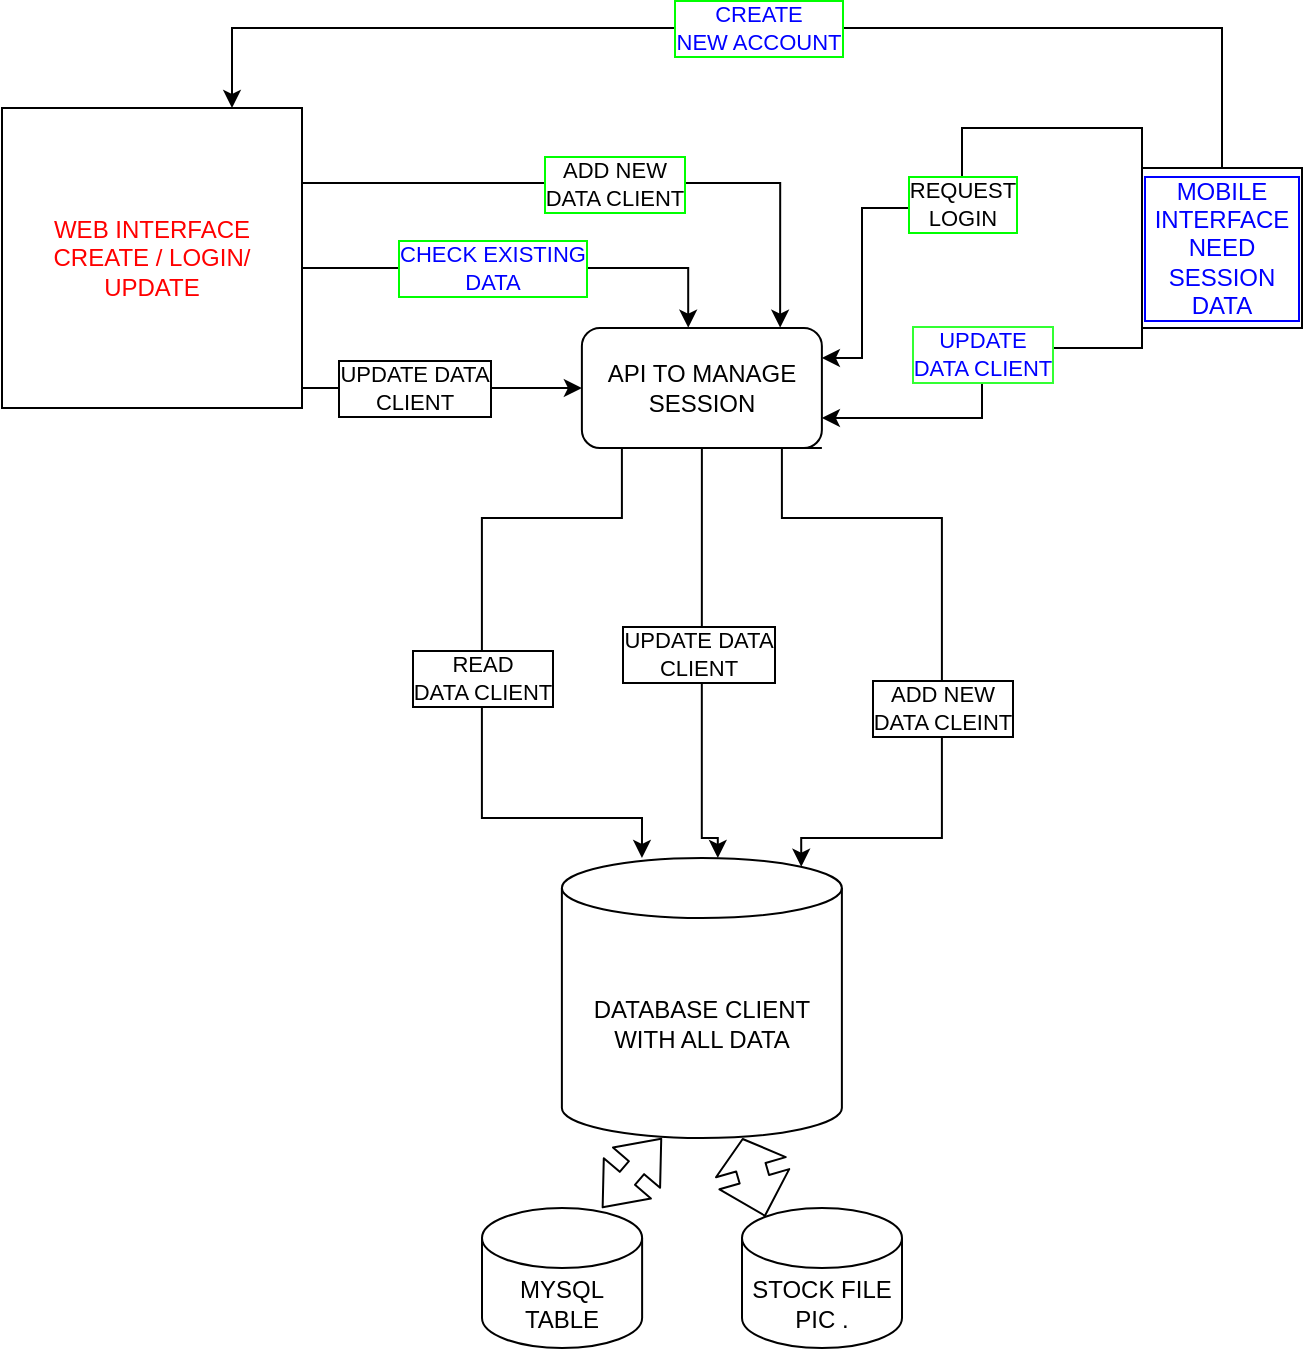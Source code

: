 <mxfile version="13.8.0" type="github">
  <diagram id="LLccdBZk7BdYrUDzEnhi" name="Page-1">
    <mxGraphModel dx="1021" dy="509" grid="1" gridSize="10" guides="1" tooltips="1" connect="1" arrows="1" fold="1" page="1" pageScale="1" pageWidth="827" pageHeight="1169" math="0" shadow="0">
      <root>
        <mxCell id="0" />
        <mxCell id="1" parent="0" />
        <mxCell id="4w87GvMKzj5ySYHpvk-L-5" value="&lt;div&gt;DATABASE CLIENT &lt;br&gt;&lt;/div&gt;WITH ALL DATA" style="shape=cylinder3;whiteSpace=wrap;html=1;boundedLbl=1;backgroundOutline=1;size=15;" vertex="1" parent="1">
          <mxGeometry x="309.94" y="435" width="140" height="140" as="geometry" />
        </mxCell>
        <mxCell id="4w87GvMKzj5ySYHpvk-L-16" value="&lt;div&gt;REQUEST &lt;br&gt;&lt;/div&gt;&lt;div&gt;LOGIN&lt;br&gt;&lt;/div&gt;" style="edgeStyle=orthogonalEdgeStyle;rounded=0;orthogonalLoop=1;jettySize=auto;html=1;exitX=0;exitY=0;exitDx=0;exitDy=0;labelBorderColor=#00FF00;entryX=1;entryY=0.25;entryDx=0;entryDy=0;" edge="1" parent="1" source="4w87GvMKzj5ySYHpvk-L-6" target="4w87GvMKzj5ySYHpvk-L-7">
          <mxGeometry relative="1" as="geometry">
            <mxPoint x="460" y="120" as="targetPoint" />
            <Array as="points">
              <mxPoint x="600" y="70" />
              <mxPoint x="510" y="70" />
              <mxPoint x="510" y="110" />
              <mxPoint x="460" y="110" />
              <mxPoint x="460" y="185" />
            </Array>
          </mxGeometry>
        </mxCell>
        <mxCell id="4w87GvMKzj5ySYHpvk-L-17" value="&lt;div&gt;CREATE&lt;/div&gt;&lt;div&gt;NEW ACCOUNT&lt;/div&gt;" style="edgeStyle=orthogonalEdgeStyle;rounded=0;orthogonalLoop=1;jettySize=auto;html=1;exitX=0.5;exitY=0;exitDx=0;exitDy=0;fontColor=#0000FF;labelBorderColor=#00FF00;" edge="1" parent="1" source="4w87GvMKzj5ySYHpvk-L-6" target="4w87GvMKzj5ySYHpvk-L-8">
          <mxGeometry relative="1" as="geometry">
            <Array as="points">
              <mxPoint x="640" y="20" />
              <mxPoint x="145" y="20" />
            </Array>
          </mxGeometry>
        </mxCell>
        <mxCell id="4w87GvMKzj5ySYHpvk-L-18" value="&lt;div&gt;UPDATE&lt;/div&gt;&lt;div&gt;DATA CLIENT&lt;br&gt;&lt;/div&gt;" style="edgeStyle=orthogonalEdgeStyle;rounded=0;orthogonalLoop=1;jettySize=auto;html=1;exitX=0;exitY=0.75;exitDx=0;exitDy=0;entryX=1;entryY=0.75;entryDx=0;entryDy=0;fontColor=#0000FF;labelBorderColor=#33FF33;" edge="1" parent="1" source="4w87GvMKzj5ySYHpvk-L-6" target="4w87GvMKzj5ySYHpvk-L-7">
          <mxGeometry relative="1" as="geometry">
            <Array as="points">
              <mxPoint x="600" y="180" />
              <mxPoint x="520" y="180" />
              <mxPoint x="520" y="215" />
            </Array>
          </mxGeometry>
        </mxCell>
        <mxCell id="4w87GvMKzj5ySYHpvk-L-6" value="MOBILE INTERFACE NEED SESSION DATA" style="whiteSpace=wrap;html=1;aspect=fixed;fontColor=#0000FF;labelBorderColor=#0000FF;" vertex="1" parent="1">
          <mxGeometry x="600" y="90" width="80" height="80" as="geometry" />
        </mxCell>
        <mxCell id="4w87GvMKzj5ySYHpvk-L-9" value="&lt;div&gt;UPDATE DATA &lt;br&gt;&lt;/div&gt;&lt;div&gt;CLIENT&lt;/div&gt;" style="edgeStyle=orthogonalEdgeStyle;rounded=0;orthogonalLoop=1;jettySize=auto;html=1;exitX=0.5;exitY=1;exitDx=0;exitDy=0;labelBorderColor=#000000;entryX=0.557;entryY=0;entryDx=0;entryDy=0;entryPerimeter=0;" edge="1" parent="1" source="4w87GvMKzj5ySYHpvk-L-7" target="4w87GvMKzj5ySYHpvk-L-5">
          <mxGeometry x="-0.032" y="-2" relative="1" as="geometry">
            <mxPoint x="379.94" y="425" as="targetPoint" />
            <Array as="points">
              <mxPoint x="379.94" y="425" />
              <mxPoint x="387.94" y="425" />
            </Array>
            <mxPoint as="offset" />
          </mxGeometry>
        </mxCell>
        <mxCell id="4w87GvMKzj5ySYHpvk-L-12" value="&lt;div&gt;READ&lt;/div&gt;&lt;div&gt;DATA CLIENT&lt;br&gt;&lt;/div&gt;" style="edgeStyle=orthogonalEdgeStyle;rounded=0;orthogonalLoop=1;jettySize=auto;html=1;exitX=0.25;exitY=1;exitDx=0;exitDy=0;entryX=0.286;entryY=0;entryDx=0;entryDy=0;entryPerimeter=0;labelBorderColor=#000000;" edge="1" parent="1" source="4w87GvMKzj5ySYHpvk-L-7" target="4w87GvMKzj5ySYHpvk-L-5">
          <mxGeometry x="0.069" relative="1" as="geometry">
            <mxPoint x="349.94" y="415" as="targetPoint" />
            <Array as="points">
              <mxPoint x="339.94" y="230" />
              <mxPoint x="339.94" y="265" />
              <mxPoint x="269.94" y="265" />
              <mxPoint x="269.94" y="415" />
              <mxPoint x="349.94" y="415" />
            </Array>
            <mxPoint as="offset" />
          </mxGeometry>
        </mxCell>
        <mxCell id="4w87GvMKzj5ySYHpvk-L-13" value="&lt;div&gt;ADD NEW&lt;/div&gt;&lt;div&gt;DATA CLEINT&lt;br&gt;&lt;/div&gt;" style="edgeStyle=orthogonalEdgeStyle;rounded=0;orthogonalLoop=1;jettySize=auto;html=1;exitX=1;exitY=1;exitDx=0;exitDy=0;labelBorderColor=#000000;entryX=0.855;entryY=0;entryDx=0;entryDy=4.35;entryPerimeter=0;" edge="1" parent="1" source="4w87GvMKzj5ySYHpvk-L-7" target="4w87GvMKzj5ySYHpvk-L-5">
          <mxGeometry x="0.211" relative="1" as="geometry">
            <mxPoint x="439.94" y="425" as="targetPoint" />
            <Array as="points">
              <mxPoint x="419.94" y="230" />
              <mxPoint x="419.94" y="265" />
              <mxPoint x="499.94" y="265" />
              <mxPoint x="499.94" y="425" />
              <mxPoint x="429.94" y="425" />
            </Array>
            <mxPoint as="offset" />
          </mxGeometry>
        </mxCell>
        <mxCell id="4w87GvMKzj5ySYHpvk-L-7" value="API TO MANAGE SESSION" style="rounded=1;whiteSpace=wrap;html=1;" vertex="1" parent="1">
          <mxGeometry x="319.94" y="170" width="120" height="60" as="geometry" />
        </mxCell>
        <mxCell id="4w87GvMKzj5ySYHpvk-L-11" value="&lt;div&gt;ADD NEW&lt;/div&gt;&lt;div&gt;DATA CLIENT&lt;br&gt;&lt;/div&gt;" style="edgeStyle=orthogonalEdgeStyle;rounded=0;orthogonalLoop=1;jettySize=auto;html=1;exitX=1;exitY=0.25;exitDx=0;exitDy=0;entryX=0.826;entryY=-0.003;entryDx=0;entryDy=0;entryPerimeter=0;labelBorderColor=#00FF00;" edge="1" parent="1" source="4w87GvMKzj5ySYHpvk-L-8" target="4w87GvMKzj5ySYHpvk-L-7">
          <mxGeometry relative="1" as="geometry">
            <mxPoint x="420" y="98" as="targetPoint" />
          </mxGeometry>
        </mxCell>
        <mxCell id="4w87GvMKzj5ySYHpvk-L-19" value="&lt;div&gt;CHECK EXISTING&lt;/div&gt;&lt;div&gt;DATA&lt;br&gt;&lt;/div&gt;" style="edgeStyle=orthogonalEdgeStyle;rounded=0;orthogonalLoop=1;jettySize=auto;html=1;exitX=1;exitY=0.75;exitDx=0;exitDy=0;entryX=0.443;entryY=-0.003;entryDx=0;entryDy=0;fontColor=#0000FF;entryPerimeter=0;labelBorderColor=#00FF00;" edge="1" parent="1" source="4w87GvMKzj5ySYHpvk-L-8" target="4w87GvMKzj5ySYHpvk-L-7">
          <mxGeometry relative="1" as="geometry">
            <Array as="points">
              <mxPoint x="180" y="140" />
              <mxPoint x="373" y="140" />
            </Array>
          </mxGeometry>
        </mxCell>
        <mxCell id="4w87GvMKzj5ySYHpvk-L-20" value="&lt;div&gt;UPDATE DATA&lt;/div&gt;&lt;div&gt;CLIENT&lt;br&gt;&lt;/div&gt;" style="edgeStyle=orthogonalEdgeStyle;rounded=0;orthogonalLoop=1;jettySize=auto;html=1;exitX=1;exitY=0.75;exitDx=0;exitDy=0;entryX=0;entryY=0.5;entryDx=0;entryDy=0;labelBorderColor=#000000;" edge="1" parent="1" source="4w87GvMKzj5ySYHpvk-L-8" target="4w87GvMKzj5ySYHpvk-L-7">
          <mxGeometry relative="1" as="geometry">
            <Array as="points">
              <mxPoint x="180" y="200" />
            </Array>
          </mxGeometry>
        </mxCell>
        <mxCell id="4w87GvMKzj5ySYHpvk-L-8" value="&lt;div&gt;WEB INTERFACE&lt;/div&gt;&lt;div&gt;CREATE / LOGIN/ UPDATE&lt;br&gt;&lt;/div&gt;" style="whiteSpace=wrap;html=1;aspect=fixed;fontColor=#FF0000;labelBackgroundColor=none;labelBorderColor=none;" vertex="1" parent="1">
          <mxGeometry x="30" y="60" width="150" height="150" as="geometry" />
        </mxCell>
        <mxCell id="4w87GvMKzj5ySYHpvk-L-21" value="MYSQL TABLE" style="shape=cylinder3;whiteSpace=wrap;html=1;boundedLbl=1;backgroundOutline=1;size=15;fontColor=#000000;" vertex="1" parent="1">
          <mxGeometry x="270" y="610" width="80.06" height="70" as="geometry" />
        </mxCell>
        <mxCell id="4w87GvMKzj5ySYHpvk-L-22" value="&lt;div&gt;STOCK FILE&lt;/div&gt;&lt;div&gt;PIC .&lt;/div&gt;" style="shape=cylinder3;whiteSpace=wrap;html=1;boundedLbl=1;backgroundOutline=1;size=15;fontColor=#000000;" vertex="1" parent="1">
          <mxGeometry x="400" y="610" width="80" height="70" as="geometry" />
        </mxCell>
        <mxCell id="4w87GvMKzj5ySYHpvk-L-25" value="" style="shape=flexArrow;endArrow=classic;startArrow=classic;html=1;fontColor=#000000;" edge="1" parent="1">
          <mxGeometry width="50" height="50" relative="1" as="geometry">
            <mxPoint x="330" y="610" as="sourcePoint" />
            <mxPoint x="359.94" y="575" as="targetPoint" />
          </mxGeometry>
        </mxCell>
        <mxCell id="4w87GvMKzj5ySYHpvk-L-26" value="" style="shape=flexArrow;endArrow=classic;startArrow=classic;html=1;fontColor=#000000;width=15.294;endSize=4.565;exitX=0.145;exitY=0;exitDx=0;exitDy=4.35;exitPerimeter=0;" edge="1" parent="1" source="4w87GvMKzj5ySYHpvk-L-22" target="4w87GvMKzj5ySYHpvk-L-5">
          <mxGeometry width="50" height="50" relative="1" as="geometry">
            <mxPoint x="410" y="600" as="sourcePoint" />
            <mxPoint x="400" y="560" as="targetPoint" />
          </mxGeometry>
        </mxCell>
      </root>
    </mxGraphModel>
  </diagram>
</mxfile>

